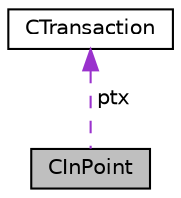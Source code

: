 digraph "CInPoint"
{
 // LATEX_PDF_SIZE
  edge [fontname="Helvetica",fontsize="10",labelfontname="Helvetica",labelfontsize="10"];
  node [fontname="Helvetica",fontsize="10",shape=record];
  Node1 [label="CInPoint",height=0.2,width=0.4,color="black", fillcolor="grey75", style="filled", fontcolor="black",tooltip=" "];
  Node2 -> Node1 [dir="back",color="darkorchid3",fontsize="10",style="dashed",label=" ptx" ,fontname="Helvetica"];
  Node2 [label="CTransaction",height=0.2,width=0.4,color="black", fillcolor="white", style="filled",URL="$class_c_transaction.html",tooltip=" "];
}
